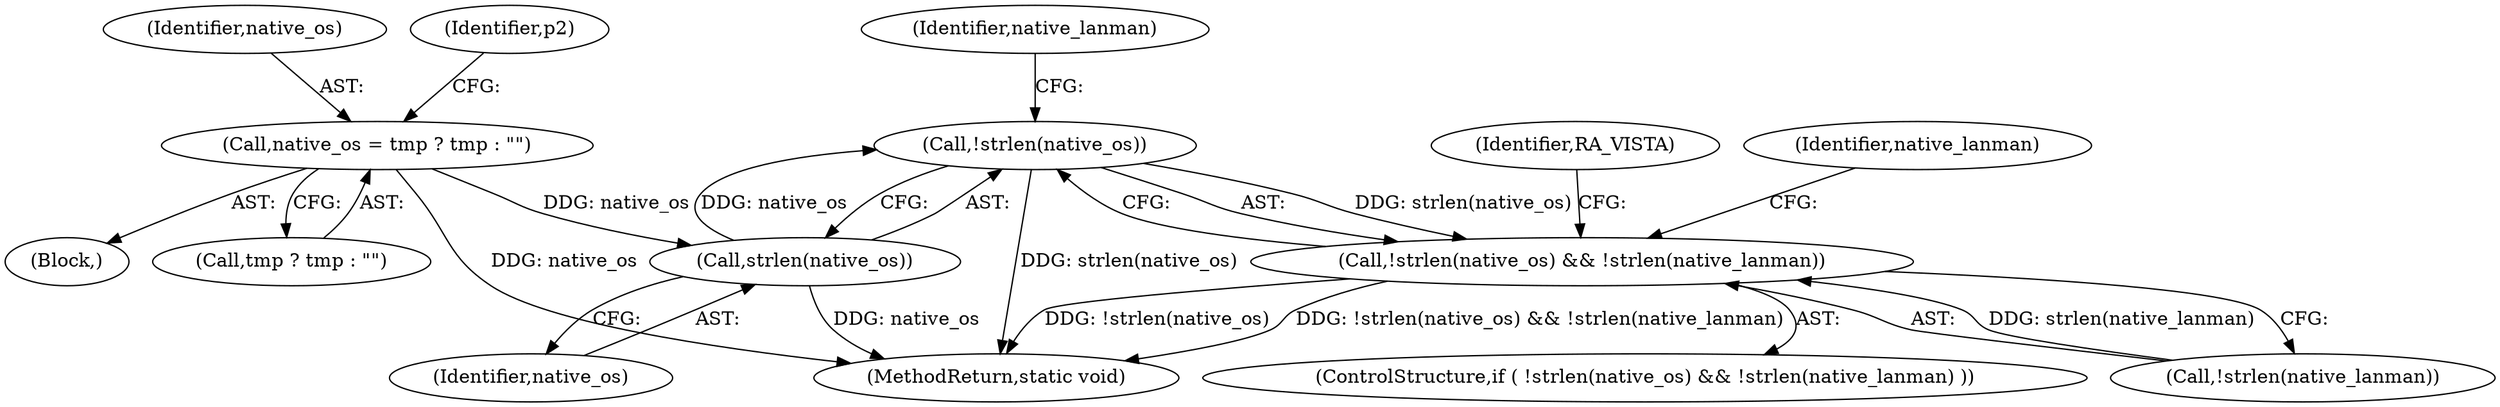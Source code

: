 digraph "0_samba_9280051bfba337458722fb157f3082f93cbd9f2b@API" {
"1000294" [label="(Call,!strlen(native_os))"];
"1000295" [label="(Call,strlen(native_os))"];
"1000242" [label="(Call,native_os = tmp ? tmp : \"\")"];
"1000293" [label="(Call,!strlen(native_os) && !strlen(native_lanman))"];
"1000295" [label="(Call,strlen(native_os))"];
"1000530" [label="(MethodReturn,static void)"];
"1000244" [label="(Call,tmp ? tmp : \"\")"];
"1000249" [label="(Identifier,p2)"];
"1000296" [label="(Identifier,native_os)"];
"1000297" [label="(Call,!strlen(native_lanman))"];
"1000301" [label="(Identifier,RA_VISTA)"];
"1000294" [label="(Call,!strlen(native_os))"];
"1000117" [label="(Block,)"];
"1000305" [label="(Identifier,native_lanman)"];
"1000243" [label="(Identifier,native_os)"];
"1000292" [label="(ControlStructure,if ( !strlen(native_os) && !strlen(native_lanman) ))"];
"1000299" [label="(Identifier,native_lanman)"];
"1000242" [label="(Call,native_os = tmp ? tmp : \"\")"];
"1000293" [label="(Call,!strlen(native_os) && !strlen(native_lanman))"];
"1000294" -> "1000293"  [label="AST: "];
"1000294" -> "1000295"  [label="CFG: "];
"1000295" -> "1000294"  [label="AST: "];
"1000299" -> "1000294"  [label="CFG: "];
"1000293" -> "1000294"  [label="CFG: "];
"1000294" -> "1000530"  [label="DDG: strlen(native_os)"];
"1000294" -> "1000293"  [label="DDG: strlen(native_os)"];
"1000295" -> "1000294"  [label="DDG: native_os"];
"1000295" -> "1000296"  [label="CFG: "];
"1000296" -> "1000295"  [label="AST: "];
"1000295" -> "1000530"  [label="DDG: native_os"];
"1000242" -> "1000295"  [label="DDG: native_os"];
"1000242" -> "1000117"  [label="AST: "];
"1000242" -> "1000244"  [label="CFG: "];
"1000243" -> "1000242"  [label="AST: "];
"1000244" -> "1000242"  [label="AST: "];
"1000249" -> "1000242"  [label="CFG: "];
"1000242" -> "1000530"  [label="DDG: native_os"];
"1000293" -> "1000292"  [label="AST: "];
"1000293" -> "1000297"  [label="CFG: "];
"1000297" -> "1000293"  [label="AST: "];
"1000301" -> "1000293"  [label="CFG: "];
"1000305" -> "1000293"  [label="CFG: "];
"1000293" -> "1000530"  [label="DDG: !strlen(native_os)"];
"1000293" -> "1000530"  [label="DDG: !strlen(native_os) && !strlen(native_lanman)"];
"1000297" -> "1000293"  [label="DDG: strlen(native_lanman)"];
}
